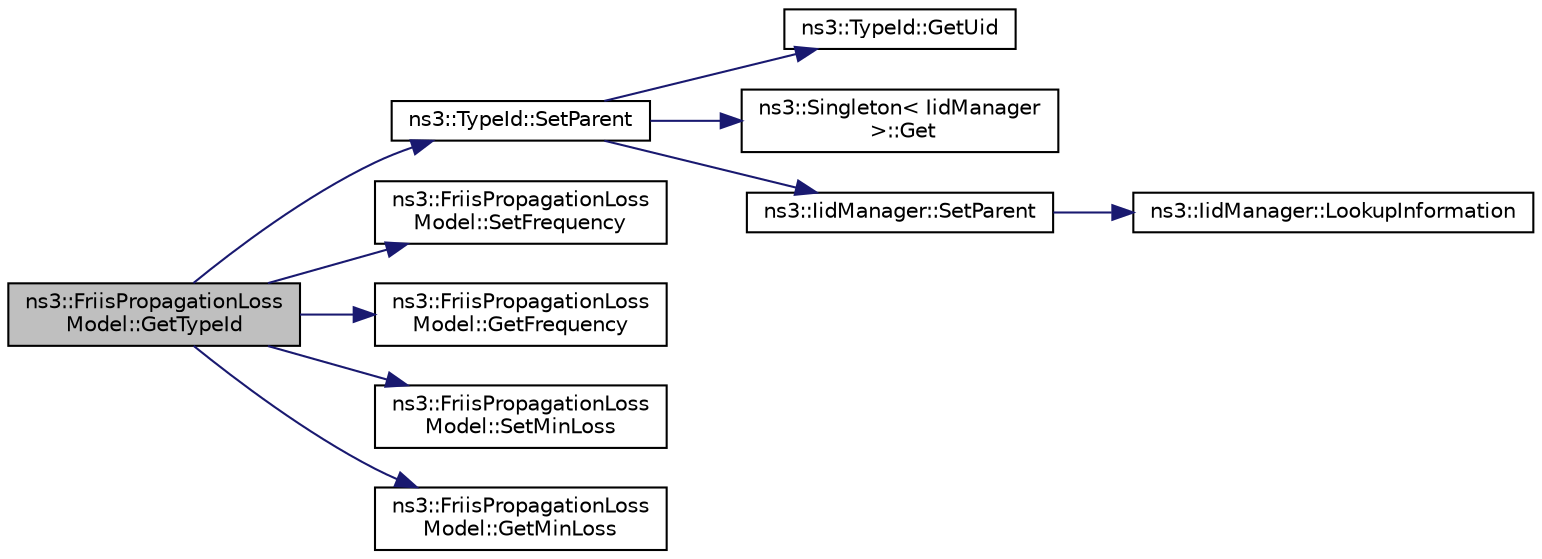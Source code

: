 digraph "ns3::FriisPropagationLossModel::GetTypeId"
{
  edge [fontname="Helvetica",fontsize="10",labelfontname="Helvetica",labelfontsize="10"];
  node [fontname="Helvetica",fontsize="10",shape=record];
  rankdir="LR";
  Node1 [label="ns3::FriisPropagationLoss\lModel::GetTypeId",height=0.2,width=0.4,color="black", fillcolor="grey75", style="filled", fontcolor="black"];
  Node1 -> Node2 [color="midnightblue",fontsize="10",style="solid"];
  Node2 [label="ns3::TypeId::SetParent",height=0.2,width=0.4,color="black", fillcolor="white", style="filled",URL="$d6/d11/classns3_1_1TypeId.html#abaaca67ab7d2471067e7c275df0f7309"];
  Node2 -> Node3 [color="midnightblue",fontsize="10",style="solid"];
  Node3 [label="ns3::TypeId::GetUid",height=0.2,width=0.4,color="black", fillcolor="white", style="filled",URL="$d6/d11/classns3_1_1TypeId.html#acd3e41de6340d06299f4fd63e2ed8da0"];
  Node2 -> Node4 [color="midnightblue",fontsize="10",style="solid"];
  Node4 [label="ns3::Singleton\< IidManager\l \>::Get",height=0.2,width=0.4,color="black", fillcolor="white", style="filled",URL="$d8/d77/classns3_1_1Singleton.html#a80a2cd3c25a27ea72add7a9f7a141ffa"];
  Node2 -> Node5 [color="midnightblue",fontsize="10",style="solid"];
  Node5 [label="ns3::IidManager::SetParent",height=0.2,width=0.4,color="black", fillcolor="white", style="filled",URL="$d4/d1c/classns3_1_1IidManager.html#a4042931260554c907699367b6811426f"];
  Node5 -> Node6 [color="midnightblue",fontsize="10",style="solid"];
  Node6 [label="ns3::IidManager::LookupInformation",height=0.2,width=0.4,color="black", fillcolor="white", style="filled",URL="$d4/d1c/classns3_1_1IidManager.html#a6b1f4ba2815dba27a377e8a8db2384cf"];
  Node1 -> Node7 [color="midnightblue",fontsize="10",style="solid"];
  Node7 [label="ns3::FriisPropagationLoss\lModel::SetFrequency",height=0.2,width=0.4,color="black", fillcolor="white", style="filled",URL="$d2/d68/classns3_1_1FriisPropagationLossModel.html#a6baac266c391cd9d074341e3f8b8e183"];
  Node1 -> Node8 [color="midnightblue",fontsize="10",style="solid"];
  Node8 [label="ns3::FriisPropagationLoss\lModel::GetFrequency",height=0.2,width=0.4,color="black", fillcolor="white", style="filled",URL="$d2/d68/classns3_1_1FriisPropagationLossModel.html#ac24757b6c9e436c8233fea4bfd010c25"];
  Node1 -> Node9 [color="midnightblue",fontsize="10",style="solid"];
  Node9 [label="ns3::FriisPropagationLoss\lModel::SetMinLoss",height=0.2,width=0.4,color="black", fillcolor="white", style="filled",URL="$d2/d68/classns3_1_1FriisPropagationLossModel.html#accf6f11a8cb14e6dff686b599c7d1d24"];
  Node1 -> Node10 [color="midnightblue",fontsize="10",style="solid"];
  Node10 [label="ns3::FriisPropagationLoss\lModel::GetMinLoss",height=0.2,width=0.4,color="black", fillcolor="white", style="filled",URL="$d2/d68/classns3_1_1FriisPropagationLossModel.html#a818dac300f6ac2024457b95647ac0015"];
}
